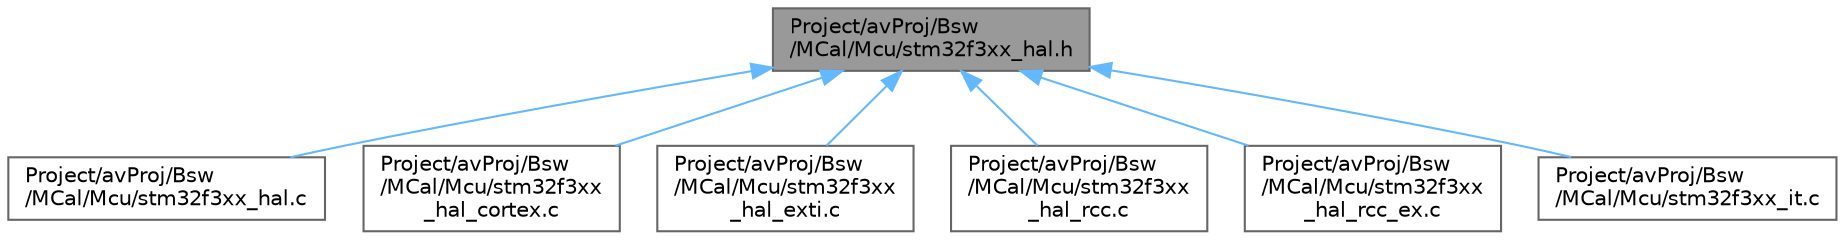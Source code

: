 digraph "Project/avProj/Bsw/MCal/Mcu/stm32f3xx_hal.h"
{
 // LATEX_PDF_SIZE
  bgcolor="transparent";
  edge [fontname=Helvetica,fontsize=10,labelfontname=Helvetica,labelfontsize=10];
  node [fontname=Helvetica,fontsize=10,shape=box,height=0.2,width=0.4];
  Node1 [id="Node000001",label="Project/avProj/Bsw\l/MCal/Mcu/stm32f3xx_hal.h",height=0.2,width=0.4,color="gray40", fillcolor="grey60", style="filled", fontcolor="black",tooltip="This file contains all the functions prototypes for the HAL module driver."];
  Node1 -> Node2 [id="edge1_Node000001_Node000002",dir="back",color="steelblue1",style="solid",tooltip=" "];
  Node2 [id="Node000002",label="Project/avProj/Bsw\l/MCal/Mcu/stm32f3xx_hal.c",height=0.2,width=0.4,color="grey40", fillcolor="white", style="filled",URL="$av_proj_2_bsw_2_m_cal_2_mcu_2stm32f3xx__hal_8c.html",tooltip="HAL module driver. This is the common part of the HAL initialization."];
  Node1 -> Node3 [id="edge2_Node000001_Node000003",dir="back",color="steelblue1",style="solid",tooltip=" "];
  Node3 [id="Node000003",label="Project/avProj/Bsw\l/MCal/Mcu/stm32f3xx\l_hal_cortex.c",height=0.2,width=0.4,color="grey40", fillcolor="white", style="filled",URL="$av_proj_2_bsw_2_m_cal_2_mcu_2stm32f3xx__hal__cortex_8c.html",tooltip="CORTEX HAL module driver. This file provides firmware functions to manage the following functionaliti..."];
  Node1 -> Node4 [id="edge3_Node000001_Node000004",dir="back",color="steelblue1",style="solid",tooltip=" "];
  Node4 [id="Node000004",label="Project/avProj/Bsw\l/MCal/Mcu/stm32f3xx\l_hal_exti.c",height=0.2,width=0.4,color="grey40", fillcolor="white", style="filled",URL="$av_proj_2_bsw_2_m_cal_2_mcu_2stm32f3xx__hal__exti_8c.html",tooltip="EXTI HAL module driver. This file provides firmware functions to manage the following functionalities..."];
  Node1 -> Node5 [id="edge4_Node000001_Node000005",dir="back",color="steelblue1",style="solid",tooltip=" "];
  Node5 [id="Node000005",label="Project/avProj/Bsw\l/MCal/Mcu/stm32f3xx\l_hal_rcc.c",height=0.2,width=0.4,color="grey40", fillcolor="white", style="filled",URL="$av_proj_2_bsw_2_m_cal_2_mcu_2stm32f3xx__hal__rcc_8c.html",tooltip="RCC HAL module driver. This file provides firmware functions to manage the following functionalities ..."];
  Node1 -> Node6 [id="edge5_Node000001_Node000006",dir="back",color="steelblue1",style="solid",tooltip=" "];
  Node6 [id="Node000006",label="Project/avProj/Bsw\l/MCal/Mcu/stm32f3xx\l_hal_rcc_ex.c",height=0.2,width=0.4,color="grey40", fillcolor="white", style="filled",URL="$av_proj_2_bsw_2_m_cal_2_mcu_2stm32f3xx__hal__rcc__ex_8c.html",tooltip="Extended RCC HAL module driver. This file provides firmware functions to manage the following functio..."];
  Node1 -> Node7 [id="edge6_Node000001_Node000007",dir="back",color="steelblue1",style="solid",tooltip=" "];
  Node7 [id="Node000007",label="Project/avProj/Bsw\l/MCal/Mcu/stm32f3xx_it.c",height=0.2,width=0.4,color="grey40", fillcolor="white", style="filled",URL="$av_proj_2_bsw_2_m_cal_2_mcu_2stm32f3xx__it_8c.html",tooltip="Interrupt Service Routines."];
}
